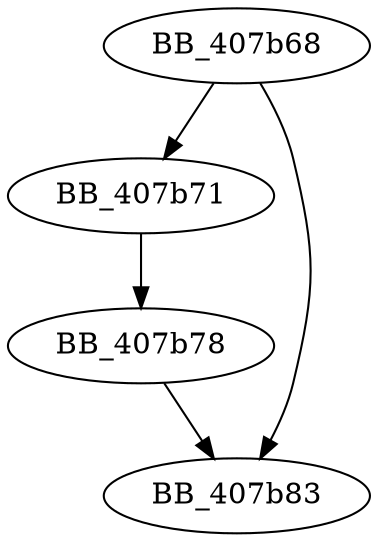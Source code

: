 DiGraph ___initmbctable{
BB_407b68->BB_407b71
BB_407b68->BB_407b83
BB_407b71->BB_407b78
BB_407b78->BB_407b83
}
